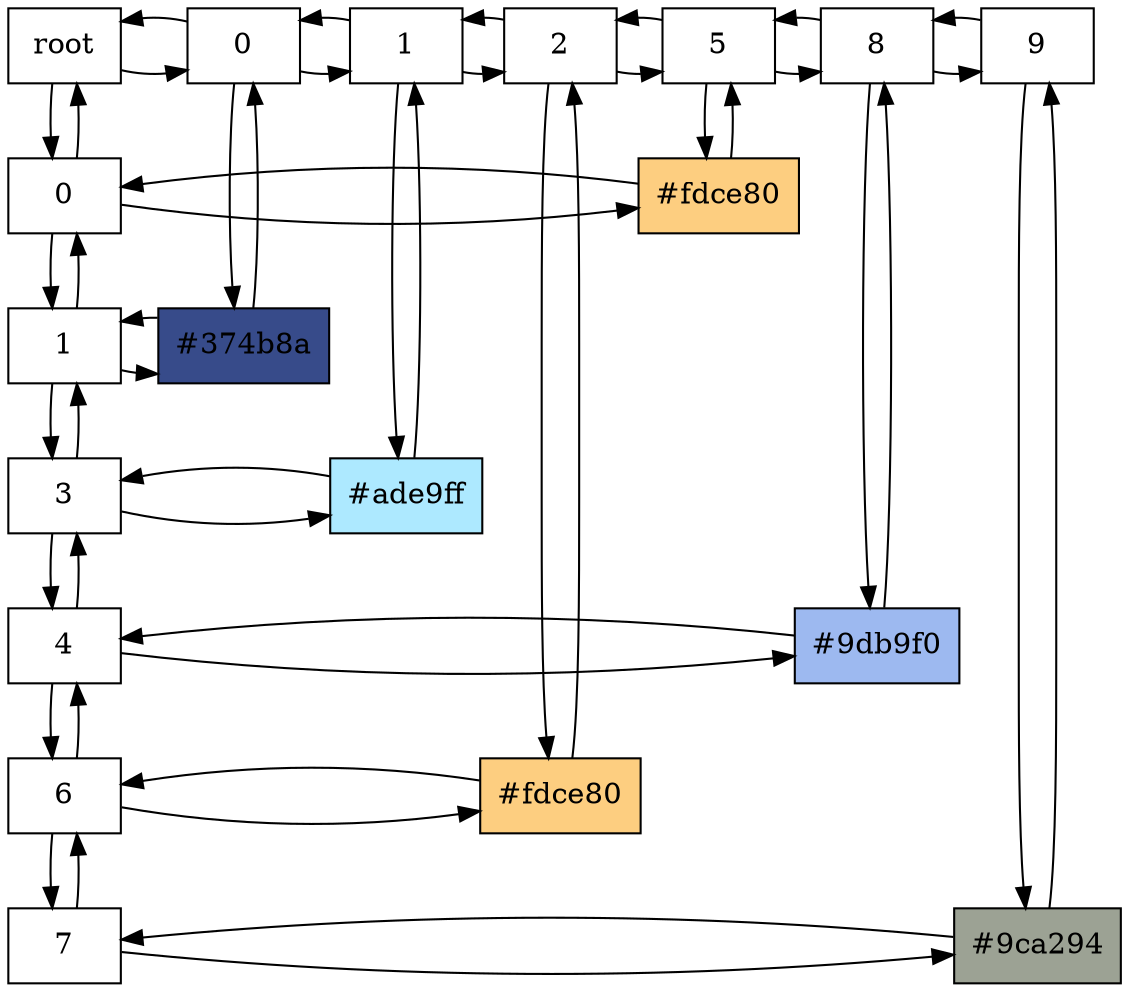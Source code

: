  digraph Matrix {
 node[shape = "box"]
 "Nodo0_0"[label = "root", group="0"]                                                                                                                  
 "Nodo0_0"->"Nodo1_0"
 "Nodo0_0"->"Nodo1_0"[dir = back]
 "Nodo0_0"->"Nodo0_1"
 "Nodo0_0"->"Nodo0_1"[dir = back]
 "Nodo1_0"[label = "0", group="1"]                                                                                                                     
 "Nodo1_0"->"Nodo2_0"
 "Nodo1_0"->"Nodo2_0"[dir = back]
 "Nodo1_0"->"Nodo1_2"
 "Nodo1_0"->"Nodo1_2"[dir = back]
 "Nodo2_0"[label = "1", group="2"]                                                                                                                     
 "Nodo2_0"->"Nodo3_0"
 "Nodo2_0"->"Nodo3_0"[dir = back]
 "Nodo2_0"->"Nodo2_4"
 "Nodo2_0"->"Nodo2_4"[dir = back]
 "Nodo3_0"[label = "2", group="3"]                                                                                                                     
 "Nodo3_0"->"Nodo6_0"
 "Nodo3_0"->"Nodo6_0"[dir = back]
 "Nodo3_0"->"Nodo3_7"
 "Nodo3_0"->"Nodo3_7"[dir = back]
 "Nodo6_0"[label = "5", group="6"]                                                                                                                     
 "Nodo6_0"->"Nodo9_0"
 "Nodo6_0"->"Nodo9_0"[dir = back]
 "Nodo6_0"->"Nodo6_1"
 "Nodo6_0"->"Nodo6_1"[dir = back]
 "Nodo9_0"[label = "8", group="9"]                                                                                                                     
 "Nodo9_0"->"Nodo10_0"
 "Nodo9_0"->"Nodo10_0"[dir = back]
 "Nodo9_0"->"Nodo9_5"
 "Nodo9_0"->"Nodo9_5"[dir = back]
 "Nodo10_0"[label = "9", group="10"]                                                                                                                   
 "Nodo10_0"->"Nodo10_8"
 "Nodo10_0"->"Nodo10_8"[dir = back]
 {rank=same;"Nodo0_0";"Nodo1_0";"Nodo2_0";"Nodo3_0";"Nodo6_0";"Nodo9_0";"Nodo10_0"}
 "Nodo0_1"[label = "0", group="0"]                                                                                                                     
 "Nodo0_1"->"Nodo6_1"
 "Nodo0_1"->"Nodo6_1"[dir = back]
 "Nodo0_1"->"Nodo0_2"
 "Nodo0_1"->"Nodo0_2"[dir = back]
 "Nodo6_1"[label = "#fdce80",  style = filled, fillcolor = "#fdce80" group="6"]                                                                        
 {rank=same;"Nodo0_1";"Nodo6_1"}
 "Nodo0_2"[label = "1", group="0"]                                                                                                                     
 "Nodo0_2"->"Nodo1_2"
 "Nodo0_2"->"Nodo1_2"[dir = back]
 "Nodo0_2"->"Nodo0_4"
 "Nodo0_2"->"Nodo0_4"[dir = back]
 "Nodo1_2"[label = "#374b8a",  style = filled, fillcolor = "#374b8a" group="1"]                                                                        
 {rank=same;"Nodo0_2";"Nodo1_2"}
 "Nodo0_4"[label = "3", group="0"]                                                                                                                     
 "Nodo0_4"->"Nodo2_4"
 "Nodo0_4"->"Nodo2_4"[dir = back]
 "Nodo0_4"->"Nodo0_5"
 "Nodo0_4"->"Nodo0_5"[dir = back]
 "Nodo2_4"[label = "#ade9ff",  style = filled, fillcolor = "#ade9ff" group="2"]                                                                        
 {rank=same;"Nodo0_4";"Nodo2_4"}
 "Nodo0_5"[label = "4", group="0"]                                                                                                                     
 "Nodo0_5"->"Nodo9_5"
 "Nodo0_5"->"Nodo9_5"[dir = back]
 "Nodo0_5"->"Nodo0_7"
 "Nodo0_5"->"Nodo0_7"[dir = back]
 "Nodo9_5"[label = "#9db9f0",  style = filled, fillcolor = "#9db9f0" group="9"]                                                                        
 {rank=same;"Nodo0_5";"Nodo9_5"}
 "Nodo0_7"[label = "6", group="0"]                                                                                                                     
 "Nodo0_7"->"Nodo3_7"
 "Nodo0_7"->"Nodo3_7"[dir = back]
 "Nodo0_7"->"Nodo0_8"
 "Nodo0_7"->"Nodo0_8"[dir = back]
 "Nodo3_7"[label = "#fdce80",  style = filled, fillcolor = "#fdce80" group="3"]                                                                        
 {rank=same;"Nodo0_7";"Nodo3_7"}
 "Nodo0_8"[label = "7", group="0"]                                                                                                                     
 "Nodo0_8"->"Nodo10_8"
 "Nodo0_8"->"Nodo10_8"[dir = back]
 "Nodo10_8"[label = "#9ca294",  style = filled, fillcolor = "#9ca294" group="10"]                                                                      
 {rank=same;"Nodo0_8";"Nodo10_8"}
 }
